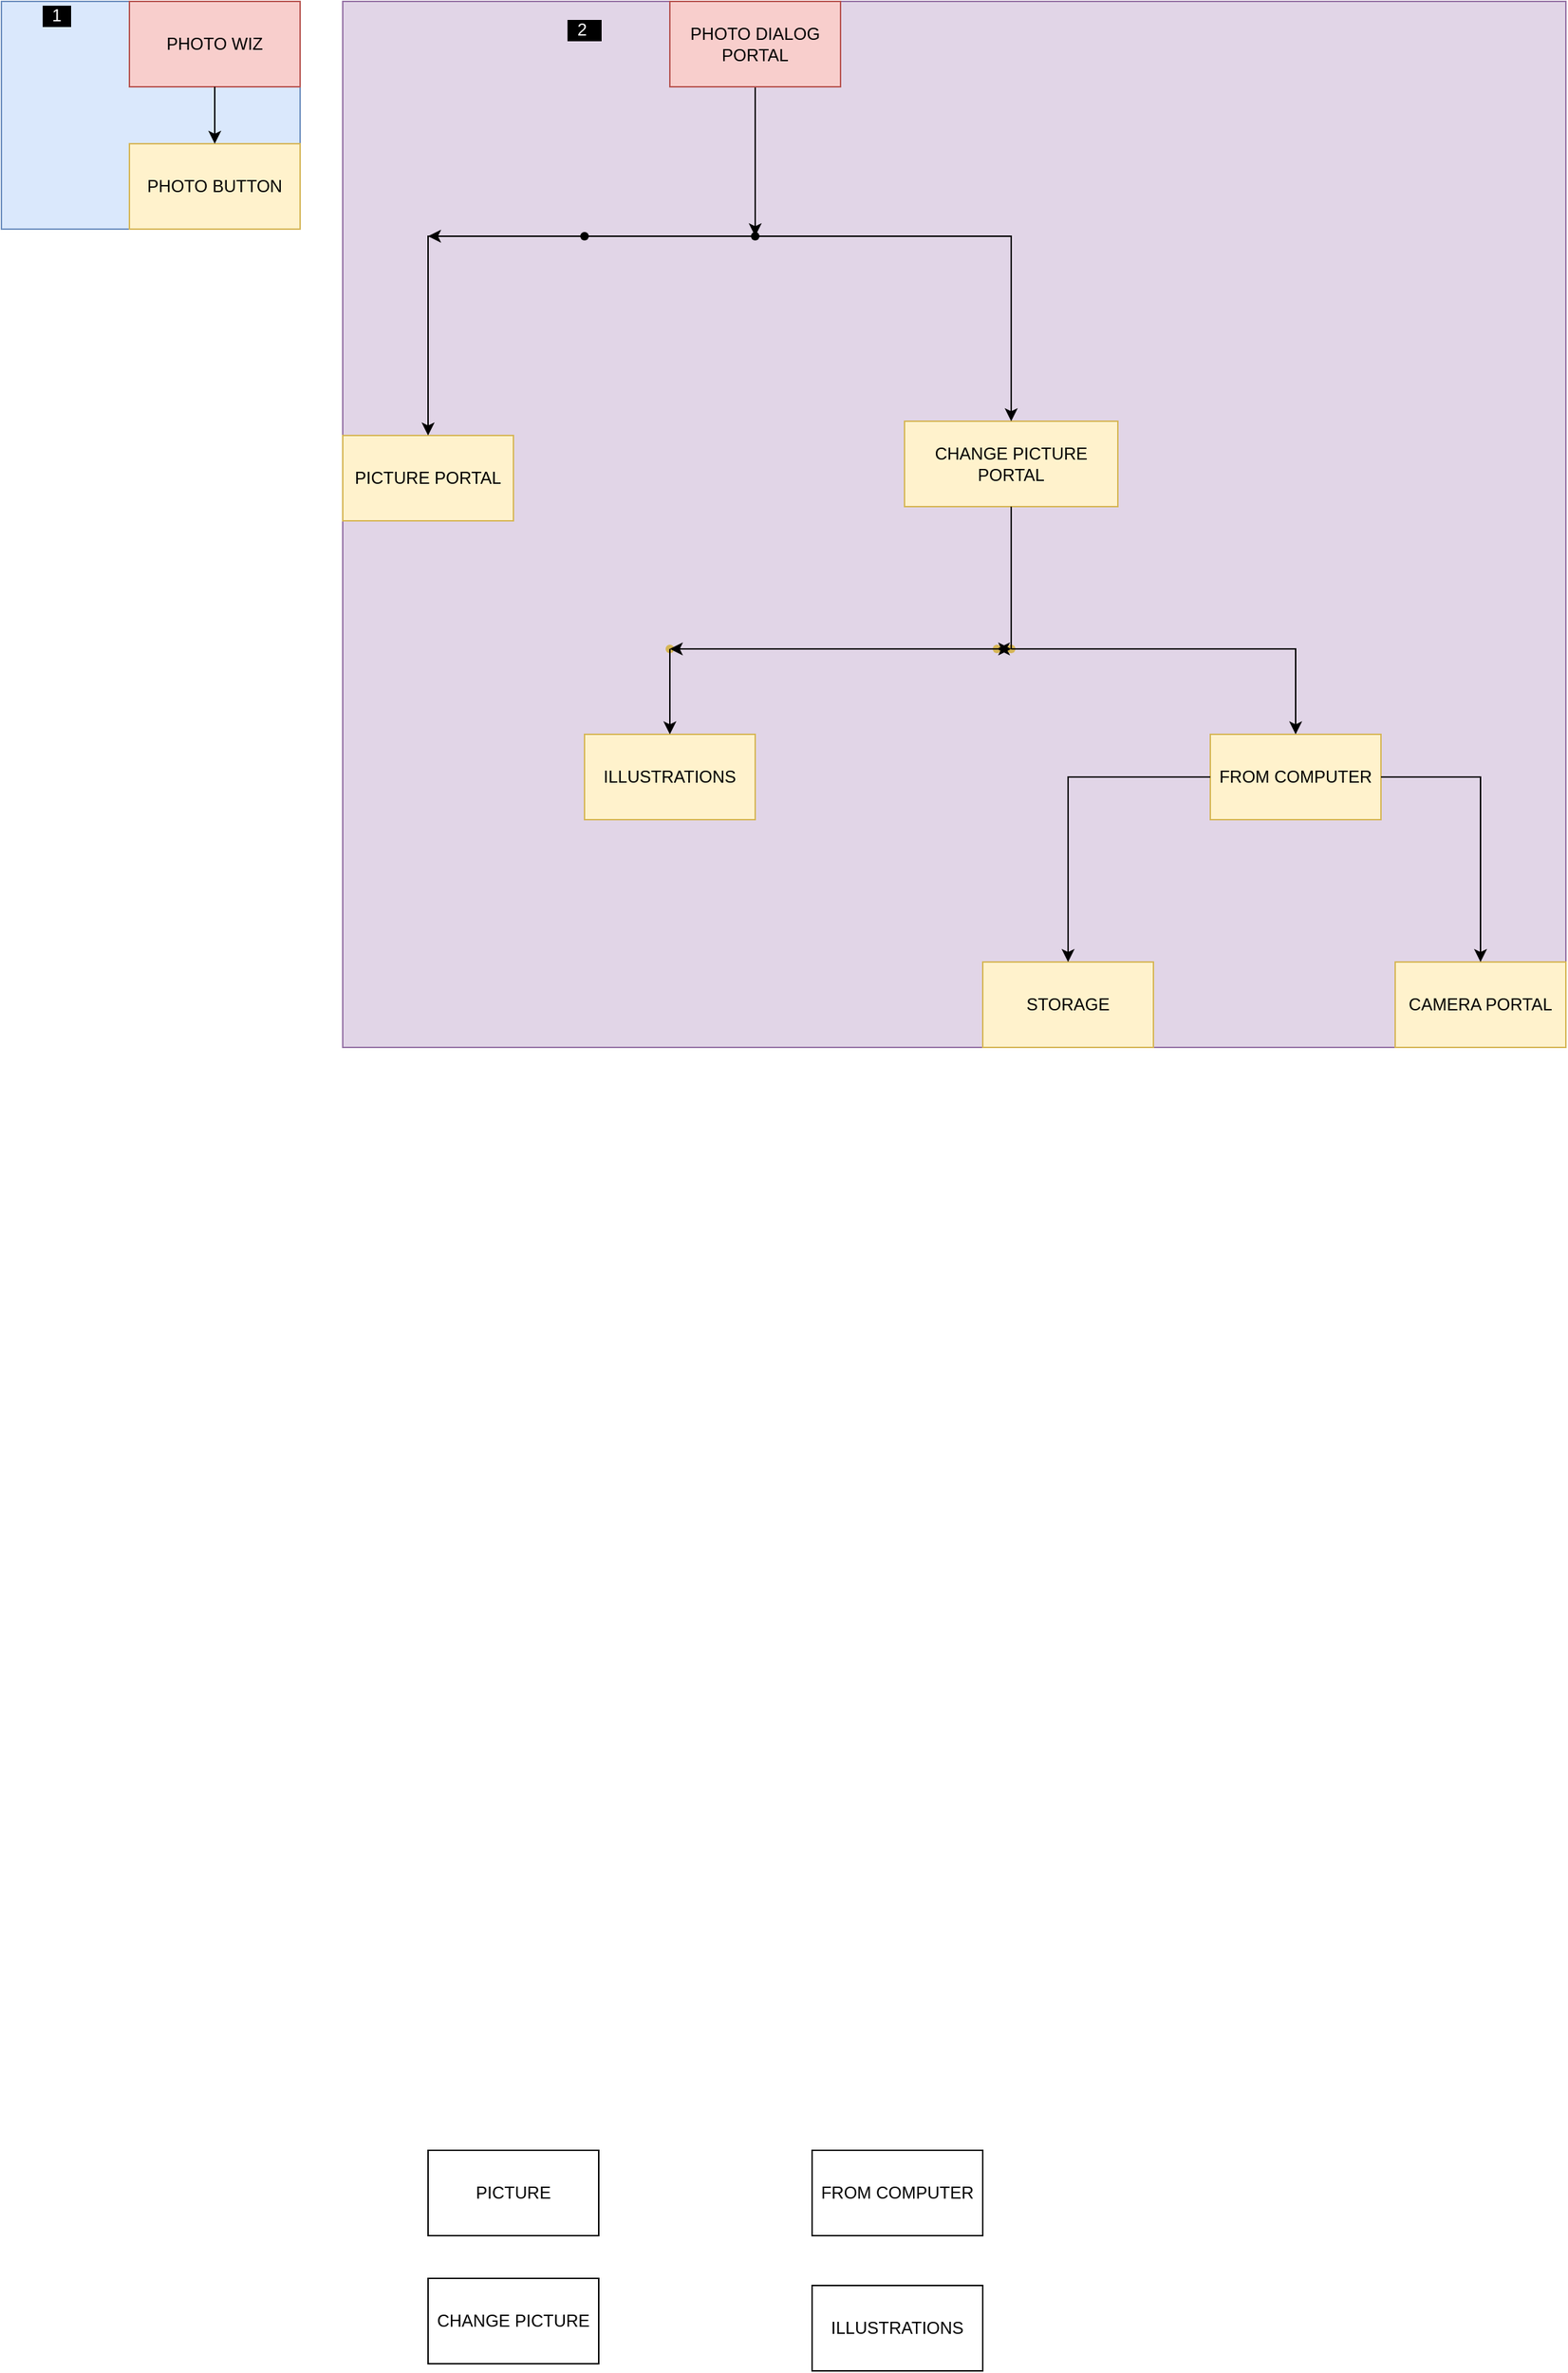 <mxfile version="20.2.0" type="github">
  <diagram id="lw5i8QtX4dQuSb70vj7V" name="Page-1">
    <mxGraphModel dx="857" dy="1696" grid="1" gridSize="10" guides="1" tooltips="1" connect="1" arrows="1" fold="1" page="1" pageScale="1" pageWidth="827" pageHeight="1169" math="0" shadow="0">
      <root>
        <mxCell id="0" />
        <mxCell id="1" parent="0" />
        <mxCell id="yRkZCYxUQJh_YMU4unO6-4" value="PICTURE" style="rounded=0;whiteSpace=wrap;html=1;" parent="1" vertex="1">
          <mxGeometry x="320" y="430" width="120" height="60" as="geometry" />
        </mxCell>
        <mxCell id="yRkZCYxUQJh_YMU4unO6-5" value="CHANGE PICTURE" style="rounded=0;whiteSpace=wrap;html=1;" parent="1" vertex="1">
          <mxGeometry x="320" y="520" width="120" height="60" as="geometry" />
        </mxCell>
        <mxCell id="yRkZCYxUQJh_YMU4unO6-7" value="FROM COMPUTER" style="rounded=0;whiteSpace=wrap;html=1;" parent="1" vertex="1">
          <mxGeometry x="590" y="430" width="120" height="60" as="geometry" />
        </mxCell>
        <mxCell id="yRkZCYxUQJh_YMU4unO6-8" value="ILLUSTRATIONS" style="rounded=0;whiteSpace=wrap;html=1;" parent="1" vertex="1">
          <mxGeometry x="590" y="525" width="120" height="60" as="geometry" />
        </mxCell>
        <mxCell id="yRkZCYxUQJh_YMU4unO6-49" value="" style="group;fillColor=#dae8fc;strokeColor=#6c8ebf;" parent="1" vertex="1" connectable="0">
          <mxGeometry x="20" y="-1080" width="210" height="160" as="geometry" />
        </mxCell>
        <mxCell id="yRkZCYxUQJh_YMU4unO6-11" value="" style="group" parent="yRkZCYxUQJh_YMU4unO6-49" vertex="1" connectable="0">
          <mxGeometry x="90" width="120" height="160" as="geometry" />
        </mxCell>
        <mxCell id="yRkZCYxUQJh_YMU4unO6-1" value="PHOTO WIZ" style="rounded=0;whiteSpace=wrap;html=1;fillColor=#f8cecc;strokeColor=#b85450;" parent="yRkZCYxUQJh_YMU4unO6-11" vertex="1">
          <mxGeometry width="120" height="60" as="geometry" />
        </mxCell>
        <mxCell id="yRkZCYxUQJh_YMU4unO6-6" value="PHOTO BUTTON" style="rounded=0;whiteSpace=wrap;html=1;fillColor=#fff2cc;strokeColor=#d6b656;" parent="yRkZCYxUQJh_YMU4unO6-11" vertex="1">
          <mxGeometry y="100" width="120" height="60" as="geometry" />
        </mxCell>
        <mxCell id="yRkZCYxUQJh_YMU4unO6-10" value="" style="edgeStyle=orthogonalEdgeStyle;rounded=0;orthogonalLoop=1;jettySize=auto;html=1;" parent="yRkZCYxUQJh_YMU4unO6-11" source="yRkZCYxUQJh_YMU4unO6-1" target="yRkZCYxUQJh_YMU4unO6-6" edge="1">
          <mxGeometry relative="1" as="geometry" />
        </mxCell>
        <UserObject label="&amp;nbsp; 1&amp;nbsp;&amp;nbsp;" placeholders="1" name="Variable" id="yRkZCYxUQJh_YMU4unO6-48">
          <mxCell style="text;html=1;strokeColor=none;fillColor=none;align=center;verticalAlign=middle;whiteSpace=wrap;overflow=hidden;labelBackgroundColor=#000000;fontColor=#FFFFFF;" parent="yRkZCYxUQJh_YMU4unO6-49" vertex="1">
            <mxGeometry x="-1" width="80" height="20" as="geometry" />
          </mxCell>
        </UserObject>
        <mxCell id="MCKepF7jxaLDnUqAr4PV-60" value="" style="group;fillColor=#e1d5e7;strokeColor=#9673a6;" vertex="1" connectable="0" parent="1">
          <mxGeometry x="260" y="-1080" width="860" height="735" as="geometry" />
        </mxCell>
        <mxCell id="MCKepF7jxaLDnUqAr4PV-33" value="CAMERA PORTAL" style="whiteSpace=wrap;html=1;fillColor=#fff2cc;strokeColor=#d6b656;sketch=0;rounded=0;" vertex="1" parent="MCKepF7jxaLDnUqAr4PV-60">
          <mxGeometry x="740" y="675" width="120" height="60" as="geometry" />
        </mxCell>
        <mxCell id="MCKepF7jxaLDnUqAr4PV-23" value="FROM COMPUTER" style="whiteSpace=wrap;html=1;fillColor=#fff2cc;strokeColor=#d6b656;sketch=0;rounded=0;" vertex="1" parent="MCKepF7jxaLDnUqAr4PV-60">
          <mxGeometry x="610" y="515" width="120" height="60" as="geometry" />
        </mxCell>
        <mxCell id="MCKepF7jxaLDnUqAr4PV-34" value="" style="edgeStyle=orthogonalEdgeStyle;rounded=0;orthogonalLoop=1;jettySize=auto;html=1;fontColor=#FFFFFF;" edge="1" parent="MCKepF7jxaLDnUqAr4PV-60" source="MCKepF7jxaLDnUqAr4PV-23" target="MCKepF7jxaLDnUqAr4PV-33">
          <mxGeometry relative="1" as="geometry" />
        </mxCell>
        <mxCell id="yRkZCYxUQJh_YMU4unO6-18" value="" style="shape=waypoint;sketch=0;size=6;pointerEvents=1;points=[];fillColor=default;resizable=0;rotatable=0;perimeter=centerPerimeter;snapToPoint=1;rounded=0;" parent="MCKepF7jxaLDnUqAr4PV-60" vertex="1">
          <mxGeometry x="270" y="145" width="40" height="40" as="geometry" />
        </mxCell>
        <mxCell id="yRkZCYxUQJh_YMU4unO6-19" value="" style="edgeStyle=orthogonalEdgeStyle;rounded=0;orthogonalLoop=1;jettySize=auto;html=1;" parent="MCKepF7jxaLDnUqAr4PV-60" source="yRkZCYxUQJh_YMU4unO6-3" target="yRkZCYxUQJh_YMU4unO6-18" edge="1">
          <mxGeometry relative="1" as="geometry" />
        </mxCell>
        <mxCell id="yRkZCYxUQJh_YMU4unO6-22" value="" style="shape=waypoint;sketch=0;size=6;pointerEvents=1;points=[];fillColor=default;resizable=0;rotatable=0;perimeter=centerPerimeter;snapToPoint=1;rounded=0;" parent="MCKepF7jxaLDnUqAr4PV-60" vertex="1">
          <mxGeometry x="150" y="145" width="40" height="40" as="geometry" />
        </mxCell>
        <mxCell id="yRkZCYxUQJh_YMU4unO6-23" value="" style="edgeStyle=orthogonalEdgeStyle;rounded=0;orthogonalLoop=1;jettySize=auto;html=1;" parent="MCKepF7jxaLDnUqAr4PV-60" source="yRkZCYxUQJh_YMU4unO6-18" edge="1">
          <mxGeometry relative="1" as="geometry">
            <mxPoint x="60" y="165" as="targetPoint" />
          </mxGeometry>
        </mxCell>
        <mxCell id="yRkZCYxUQJh_YMU4unO6-34" value="PICTURE PORTAL" style="rounded=0;whiteSpace=wrap;html=1;sketch=0;fillColor=#fff2cc;strokeColor=#d6b656;" parent="MCKepF7jxaLDnUqAr4PV-60" vertex="1">
          <mxGeometry y="305" width="120" height="60" as="geometry" />
        </mxCell>
        <mxCell id="yRkZCYxUQJh_YMU4unO6-35" value="" style="edgeStyle=orthogonalEdgeStyle;rounded=0;orthogonalLoop=1;jettySize=auto;html=1;" parent="MCKepF7jxaLDnUqAr4PV-60" source="yRkZCYxUQJh_YMU4unO6-22" target="yRkZCYxUQJh_YMU4unO6-34" edge="1">
          <mxGeometry relative="1" as="geometry" />
        </mxCell>
        <UserObject label="&amp;nbsp; 2&amp;nbsp; &amp;nbsp;" placeholders="1" name="Variable" id="yRkZCYxUQJh_YMU4unO6-50">
          <mxCell style="text;html=1;strokeColor=none;fillColor=none;align=center;verticalAlign=middle;whiteSpace=wrap;overflow=hidden;labelBackgroundColor=#000000;fontColor=#FFFFFF;border-radius:50%;labelBorderColor=none;" parent="MCKepF7jxaLDnUqAr4PV-60" vertex="1">
            <mxGeometry x="130" width="80" height="40" as="geometry" />
          </mxCell>
        </UserObject>
        <mxCell id="yRkZCYxUQJh_YMU4unO6-3" value="PHOTO DIALOG PORTAL" style="rounded=0;whiteSpace=wrap;html=1;fillColor=#f8cecc;strokeColor=#b85450;" parent="MCKepF7jxaLDnUqAr4PV-60" vertex="1">
          <mxGeometry x="230" width="120" height="60" as="geometry" />
        </mxCell>
        <mxCell id="yRkZCYxUQJh_YMU4unO6-36" value="CHANGE PICTURE PORTAL" style="whiteSpace=wrap;html=1;sketch=0;rounded=0;fillColor=#fff2cc;strokeColor=#d6b656;" parent="MCKepF7jxaLDnUqAr4PV-60" vertex="1">
          <mxGeometry x="395" y="295" width="150" height="60" as="geometry" />
        </mxCell>
        <mxCell id="yRkZCYxUQJh_YMU4unO6-37" value="" style="edgeStyle=orthogonalEdgeStyle;rounded=0;orthogonalLoop=1;jettySize=auto;html=1;" parent="MCKepF7jxaLDnUqAr4PV-60" source="yRkZCYxUQJh_YMU4unO6-18" target="yRkZCYxUQJh_YMU4unO6-36" edge="1">
          <mxGeometry relative="1" as="geometry" />
        </mxCell>
        <mxCell id="MCKepF7jxaLDnUqAr4PV-19" value="" style="shape=waypoint;sketch=0;size=6;pointerEvents=1;points=[];fillColor=#fff2cc;resizable=0;rotatable=0;perimeter=centerPerimeter;snapToPoint=1;strokeColor=#d6b656;rounded=0;" vertex="1" parent="MCKepF7jxaLDnUqAr4PV-60">
          <mxGeometry x="440" y="435" width="40" height="40" as="geometry" />
        </mxCell>
        <mxCell id="MCKepF7jxaLDnUqAr4PV-20" value="" style="edgeStyle=orthogonalEdgeStyle;rounded=0;orthogonalLoop=1;jettySize=auto;html=1;fontColor=#FFFFFF;startArrow=none;" edge="1" parent="MCKepF7jxaLDnUqAr4PV-60" source="MCKepF7jxaLDnUqAr4PV-21" target="MCKepF7jxaLDnUqAr4PV-19">
          <mxGeometry relative="1" as="geometry" />
        </mxCell>
        <mxCell id="MCKepF7jxaLDnUqAr4PV-21" value="" style="shape=waypoint;sketch=0;size=6;pointerEvents=1;points=[];fillColor=#fff2cc;resizable=0;rotatable=0;perimeter=centerPerimeter;snapToPoint=1;strokeColor=#d6b656;rounded=0;" vertex="1" parent="MCKepF7jxaLDnUqAr4PV-60">
          <mxGeometry x="450" y="435" width="40" height="40" as="geometry" />
        </mxCell>
        <mxCell id="MCKepF7jxaLDnUqAr4PV-22" value="" style="edgeStyle=orthogonalEdgeStyle;rounded=0;orthogonalLoop=1;jettySize=auto;html=1;fontColor=#FFFFFF;" edge="1" parent="MCKepF7jxaLDnUqAr4PV-60" source="MCKepF7jxaLDnUqAr4PV-19" target="MCKepF7jxaLDnUqAr4PV-21">
          <mxGeometry relative="1" as="geometry" />
        </mxCell>
        <mxCell id="MCKepF7jxaLDnUqAr4PV-24" value="" style="edgeStyle=orthogonalEdgeStyle;rounded=0;orthogonalLoop=1;jettySize=auto;html=1;fontColor=#FFFFFF;" edge="1" parent="MCKepF7jxaLDnUqAr4PV-60" source="MCKepF7jxaLDnUqAr4PV-21" target="MCKepF7jxaLDnUqAr4PV-23">
          <mxGeometry relative="1" as="geometry" />
        </mxCell>
        <mxCell id="MCKepF7jxaLDnUqAr4PV-57" value="" style="edgeStyle=orthogonalEdgeStyle;rounded=0;orthogonalLoop=1;jettySize=auto;html=1;fontColor=#FFFFFF;endArrow=none;" edge="1" parent="MCKepF7jxaLDnUqAr4PV-60" source="yRkZCYxUQJh_YMU4unO6-36" target="MCKepF7jxaLDnUqAr4PV-21">
          <mxGeometry relative="1" as="geometry">
            <mxPoint x="695" y="-390" as="sourcePoint" />
            <mxPoint x="690" y="-275" as="targetPoint" />
          </mxGeometry>
        </mxCell>
        <mxCell id="MCKepF7jxaLDnUqAr4PV-29" value="ILLUSTRATIONS" style="whiteSpace=wrap;html=1;fillColor=#fff2cc;strokeColor=#d6b656;sketch=0;rounded=0;" vertex="1" parent="MCKepF7jxaLDnUqAr4PV-60">
          <mxGeometry x="170" y="515" width="120" height="60" as="geometry" />
        </mxCell>
        <mxCell id="MCKepF7jxaLDnUqAr4PV-25" value="" style="shape=waypoint;sketch=0;size=6;pointerEvents=1;points=[];fillColor=#fff2cc;resizable=0;rotatable=0;perimeter=centerPerimeter;snapToPoint=1;strokeColor=#d6b656;rounded=0;" vertex="1" parent="MCKepF7jxaLDnUqAr4PV-60">
          <mxGeometry x="210" y="435" width="40" height="40" as="geometry" />
        </mxCell>
        <mxCell id="MCKepF7jxaLDnUqAr4PV-26" value="" style="edgeStyle=orthogonalEdgeStyle;rounded=0;orthogonalLoop=1;jettySize=auto;html=1;fontColor=#FFFFFF;" edge="1" parent="MCKepF7jxaLDnUqAr4PV-60" source="MCKepF7jxaLDnUqAr4PV-19" target="MCKepF7jxaLDnUqAr4PV-25">
          <mxGeometry relative="1" as="geometry" />
        </mxCell>
        <mxCell id="MCKepF7jxaLDnUqAr4PV-30" value="" style="edgeStyle=orthogonalEdgeStyle;rounded=0;orthogonalLoop=1;jettySize=auto;html=1;fontColor=#FFFFFF;" edge="1" parent="MCKepF7jxaLDnUqAr4PV-60" source="MCKepF7jxaLDnUqAr4PV-25" target="MCKepF7jxaLDnUqAr4PV-29">
          <mxGeometry relative="1" as="geometry" />
        </mxCell>
        <mxCell id="MCKepF7jxaLDnUqAr4PV-58" value="STORAGE" style="whiteSpace=wrap;html=1;fillColor=#fff2cc;strokeColor=#d6b656;sketch=0;rounded=0;" vertex="1" parent="MCKepF7jxaLDnUqAr4PV-60">
          <mxGeometry x="450" y="675" width="120" height="60" as="geometry" />
        </mxCell>
        <mxCell id="MCKepF7jxaLDnUqAr4PV-59" value="" style="edgeStyle=orthogonalEdgeStyle;rounded=0;orthogonalLoop=1;jettySize=auto;html=1;fontColor=#FFFFFF;" edge="1" parent="MCKepF7jxaLDnUqAr4PV-60" source="MCKepF7jxaLDnUqAr4PV-23" target="MCKepF7jxaLDnUqAr4PV-58">
          <mxGeometry relative="1" as="geometry" />
        </mxCell>
      </root>
    </mxGraphModel>
  </diagram>
</mxfile>
